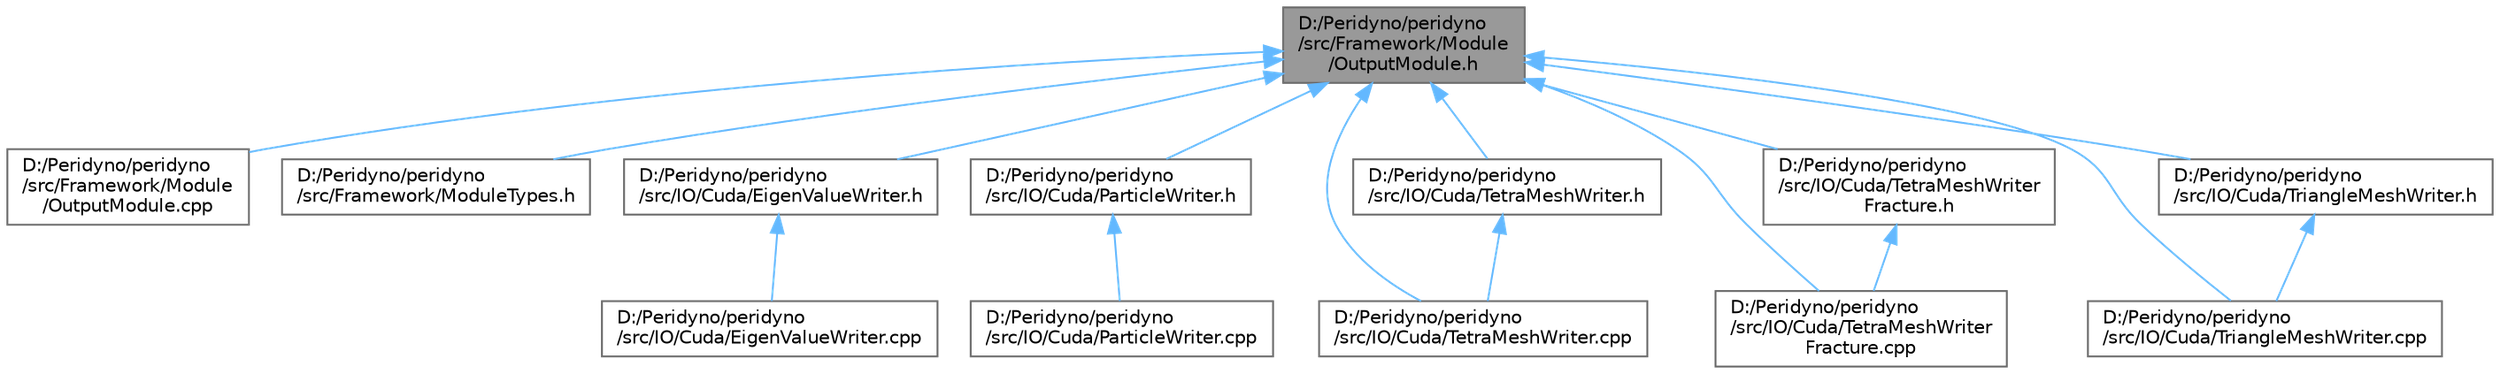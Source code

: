 digraph "D:/Peridyno/peridyno/src/Framework/Module/OutputModule.h"
{
 // LATEX_PDF_SIZE
  bgcolor="transparent";
  edge [fontname=Helvetica,fontsize=10,labelfontname=Helvetica,labelfontsize=10];
  node [fontname=Helvetica,fontsize=10,shape=box,height=0.2,width=0.4];
  Node1 [id="Node000001",label="D:/Peridyno/peridyno\l/src/Framework/Module\l/OutputModule.h",height=0.2,width=0.4,color="gray40", fillcolor="grey60", style="filled", fontcolor="black",tooltip=" "];
  Node1 -> Node2 [id="edge1_Node000001_Node000002",dir="back",color="steelblue1",style="solid",tooltip=" "];
  Node2 [id="Node000002",label="D:/Peridyno/peridyno\l/src/Framework/Module\l/OutputModule.cpp",height=0.2,width=0.4,color="grey40", fillcolor="white", style="filled",URL="$_output_module_8cpp.html",tooltip=" "];
  Node1 -> Node3 [id="edge2_Node000001_Node000003",dir="back",color="steelblue1",style="solid",tooltip=" "];
  Node3 [id="Node000003",label="D:/Peridyno/peridyno\l/src/Framework/ModuleTypes.h",height=0.2,width=0.4,color="grey40", fillcolor="white", style="filled",URL="$_module_types_8h.html",tooltip=" "];
  Node1 -> Node4 [id="edge3_Node000001_Node000004",dir="back",color="steelblue1",style="solid",tooltip=" "];
  Node4 [id="Node000004",label="D:/Peridyno/peridyno\l/src/IO/Cuda/EigenValueWriter.h",height=0.2,width=0.4,color="grey40", fillcolor="white", style="filled",URL="$_eigen_value_writer_8h.html",tooltip=" "];
  Node4 -> Node5 [id="edge4_Node000004_Node000005",dir="back",color="steelblue1",style="solid",tooltip=" "];
  Node5 [id="Node000005",label="D:/Peridyno/peridyno\l/src/IO/Cuda/EigenValueWriter.cpp",height=0.2,width=0.4,color="grey40", fillcolor="white", style="filled",URL="$_eigen_value_writer_8cpp.html",tooltip=" "];
  Node1 -> Node6 [id="edge5_Node000001_Node000006",dir="back",color="steelblue1",style="solid",tooltip=" "];
  Node6 [id="Node000006",label="D:/Peridyno/peridyno\l/src/IO/Cuda/ParticleWriter.h",height=0.2,width=0.4,color="grey40", fillcolor="white", style="filled",URL="$_particle_writer_8h.html",tooltip=" "];
  Node6 -> Node7 [id="edge6_Node000006_Node000007",dir="back",color="steelblue1",style="solid",tooltip=" "];
  Node7 [id="Node000007",label="D:/Peridyno/peridyno\l/src/IO/Cuda/ParticleWriter.cpp",height=0.2,width=0.4,color="grey40", fillcolor="white", style="filled",URL="$_particle_writer_8cpp.html",tooltip=" "];
  Node1 -> Node8 [id="edge7_Node000001_Node000008",dir="back",color="steelblue1",style="solid",tooltip=" "];
  Node8 [id="Node000008",label="D:/Peridyno/peridyno\l/src/IO/Cuda/TetraMeshWriter.cpp",height=0.2,width=0.4,color="grey40", fillcolor="white", style="filled",URL="$_tetra_mesh_writer_8cpp.html",tooltip=" "];
  Node1 -> Node9 [id="edge8_Node000001_Node000009",dir="back",color="steelblue1",style="solid",tooltip=" "];
  Node9 [id="Node000009",label="D:/Peridyno/peridyno\l/src/IO/Cuda/TetraMeshWriter.h",height=0.2,width=0.4,color="grey40", fillcolor="white", style="filled",URL="$_tetra_mesh_writer_8h.html",tooltip=" "];
  Node9 -> Node8 [id="edge9_Node000009_Node000008",dir="back",color="steelblue1",style="solid",tooltip=" "];
  Node1 -> Node10 [id="edge10_Node000001_Node000010",dir="back",color="steelblue1",style="solid",tooltip=" "];
  Node10 [id="Node000010",label="D:/Peridyno/peridyno\l/src/IO/Cuda/TetraMeshWriter\lFracture.cpp",height=0.2,width=0.4,color="grey40", fillcolor="white", style="filled",URL="$_tetra_mesh_writer_fracture_8cpp.html",tooltip=" "];
  Node1 -> Node11 [id="edge11_Node000001_Node000011",dir="back",color="steelblue1",style="solid",tooltip=" "];
  Node11 [id="Node000011",label="D:/Peridyno/peridyno\l/src/IO/Cuda/TetraMeshWriter\lFracture.h",height=0.2,width=0.4,color="grey40", fillcolor="white", style="filled",URL="$_tetra_mesh_writer_fracture_8h.html",tooltip=" "];
  Node11 -> Node10 [id="edge12_Node000011_Node000010",dir="back",color="steelblue1",style="solid",tooltip=" "];
  Node1 -> Node12 [id="edge13_Node000001_Node000012",dir="back",color="steelblue1",style="solid",tooltip=" "];
  Node12 [id="Node000012",label="D:/Peridyno/peridyno\l/src/IO/Cuda/TriangleMeshWriter.cpp",height=0.2,width=0.4,color="grey40", fillcolor="white", style="filled",URL="$_triangle_mesh_writer_8cpp.html",tooltip=" "];
  Node1 -> Node13 [id="edge14_Node000001_Node000013",dir="back",color="steelblue1",style="solid",tooltip=" "];
  Node13 [id="Node000013",label="D:/Peridyno/peridyno\l/src/IO/Cuda/TriangleMeshWriter.h",height=0.2,width=0.4,color="grey40", fillcolor="white", style="filled",URL="$_triangle_mesh_writer_8h.html",tooltip=" "];
  Node13 -> Node12 [id="edge15_Node000013_Node000012",dir="back",color="steelblue1",style="solid",tooltip=" "];
}
